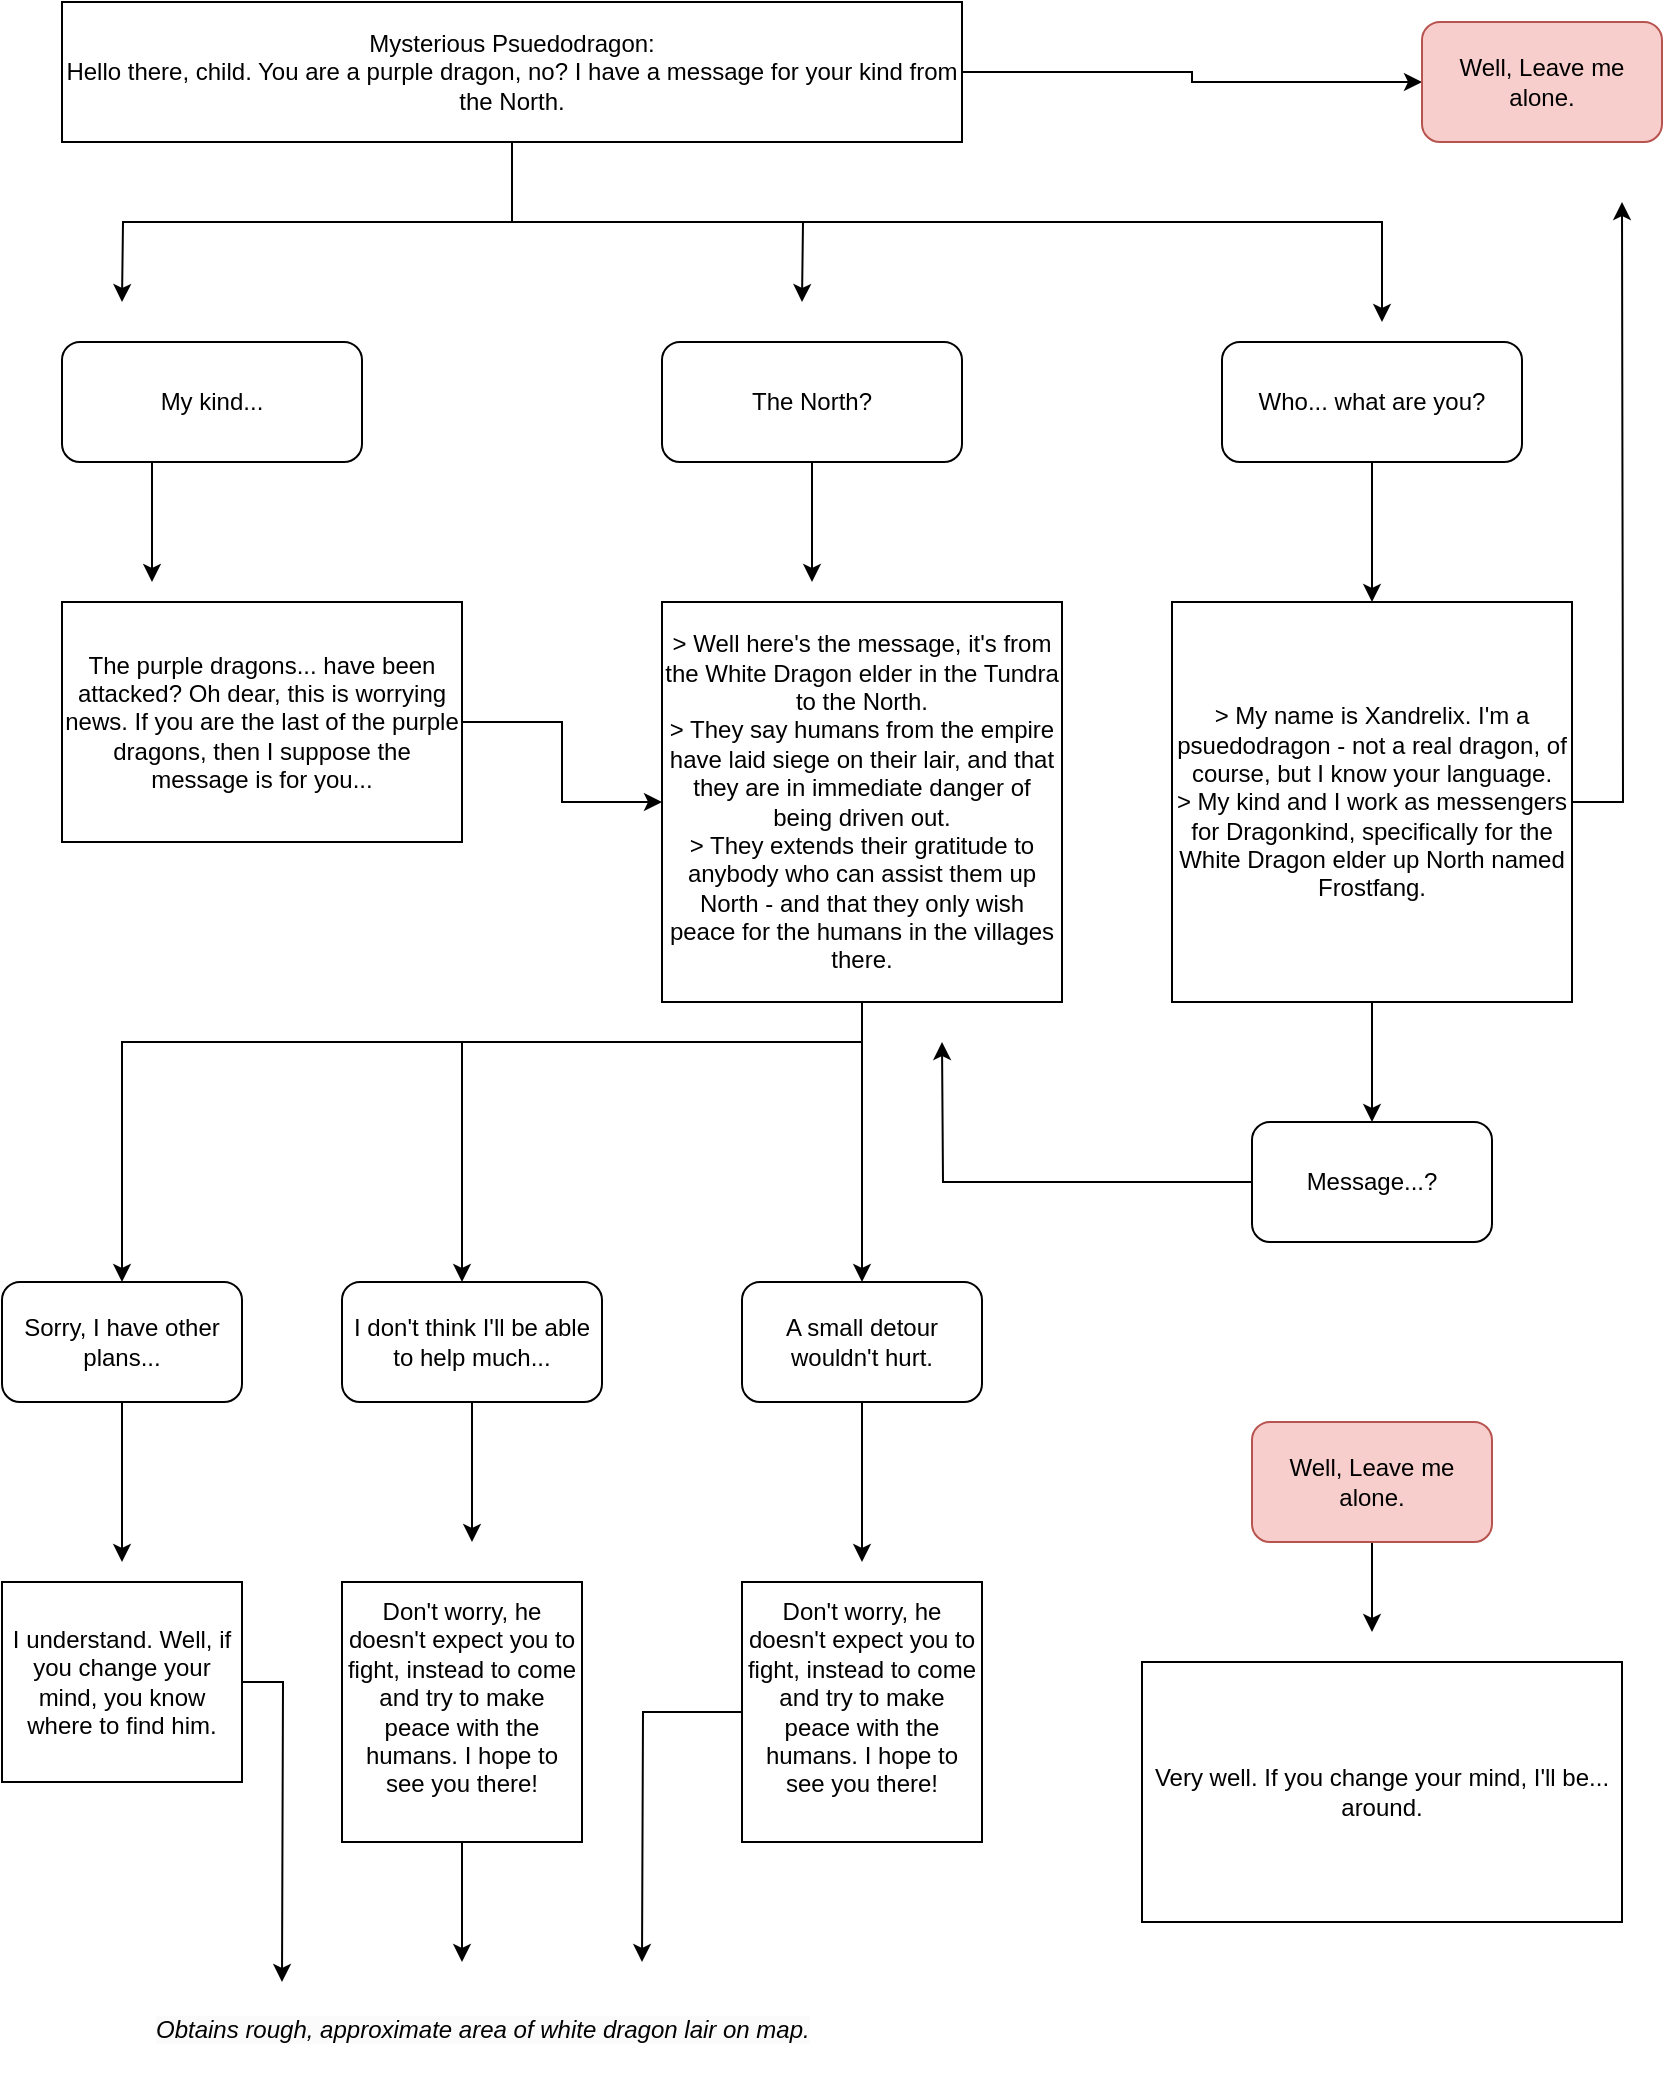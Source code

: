 <mxfile version="22.1.16" type="github">
  <diagram name="Page-1" id="FTOx4hH3BZ9oGvNg_YYN">
    <mxGraphModel dx="2074" dy="1121" grid="1" gridSize="10" guides="1" tooltips="1" connect="1" arrows="1" fold="1" page="1" pageScale="1" pageWidth="850" pageHeight="1100" math="0" shadow="0">
      <root>
        <mxCell id="0" />
        <mxCell id="1" parent="0" />
        <mxCell id="KGiouqKBvsn4AWFSG_ii-1" style="edgeStyle=orthogonalEdgeStyle;rounded=0;orthogonalLoop=1;jettySize=auto;html=1;" parent="1" source="KGiouqKBvsn4AWFSG_ii-4" edge="1">
          <mxGeometry relative="1" as="geometry">
            <mxPoint x="80" y="180" as="targetPoint" />
          </mxGeometry>
        </mxCell>
        <mxCell id="KGiouqKBvsn4AWFSG_ii-3" style="edgeStyle=orthogonalEdgeStyle;rounded=0;orthogonalLoop=1;jettySize=auto;html=1;" parent="1" source="KGiouqKBvsn4AWFSG_ii-4" edge="1">
          <mxGeometry relative="1" as="geometry">
            <mxPoint x="710" y="190" as="targetPoint" />
            <Array as="points">
              <mxPoint x="275" y="140" />
              <mxPoint x="710" y="140" />
            </Array>
          </mxGeometry>
        </mxCell>
        <mxCell id="KGiouqKBvsn4AWFSG_ii-16" style="edgeStyle=orthogonalEdgeStyle;rounded=0;orthogonalLoop=1;jettySize=auto;html=1;" parent="1" source="KGiouqKBvsn4AWFSG_ii-4" target="KGiouqKBvsn4AWFSG_ii-17" edge="1">
          <mxGeometry relative="1" as="geometry">
            <mxPoint x="650" y="65" as="targetPoint" />
          </mxGeometry>
        </mxCell>
        <mxCell id="KGiouqKBvsn4AWFSG_ii-18" style="edgeStyle=orthogonalEdgeStyle;rounded=0;orthogonalLoop=1;jettySize=auto;html=1;" parent="1" source="KGiouqKBvsn4AWFSG_ii-4" edge="1">
          <mxGeometry relative="1" as="geometry">
            <mxPoint x="420" y="180" as="targetPoint" />
          </mxGeometry>
        </mxCell>
        <mxCell id="KGiouqKBvsn4AWFSG_ii-4" value="&lt;div&gt;&lt;span style=&quot;background-color: initial;&quot;&gt;Mysterious Psuedodragon:&lt;/span&gt;&lt;/div&gt;&lt;div&gt;&lt;span style=&quot;background-color: initial;&quot;&gt;Hello there, child. You are a purple dragon, no? I have a message for your kind from the North.&lt;/span&gt;&lt;br&gt;&lt;/div&gt;" style="rounded=0;whiteSpace=wrap;html=1;" parent="1" vertex="1">
          <mxGeometry x="50" y="30" width="450" height="70" as="geometry" />
        </mxCell>
        <mxCell id="KGiouqKBvsn4AWFSG_ii-20" style="edgeStyle=orthogonalEdgeStyle;rounded=0;orthogonalLoop=1;jettySize=auto;html=1;" parent="1" source="KGiouqKBvsn4AWFSG_ii-6" edge="1">
          <mxGeometry relative="1" as="geometry">
            <mxPoint x="95" y="320" as="targetPoint" />
            <Array as="points">
              <mxPoint x="110" y="260" />
              <mxPoint x="110" y="260" />
            </Array>
          </mxGeometry>
        </mxCell>
        <mxCell id="KGiouqKBvsn4AWFSG_ii-6" value="My kind..." style="rounded=1;whiteSpace=wrap;html=1;" parent="1" vertex="1">
          <mxGeometry x="50" y="200" width="150" height="60" as="geometry" />
        </mxCell>
        <mxCell id="KGiouqKBvsn4AWFSG_ii-22" style="edgeStyle=orthogonalEdgeStyle;rounded=0;orthogonalLoop=1;jettySize=auto;html=1;" parent="1" source="KGiouqKBvsn4AWFSG_ii-8" edge="1">
          <mxGeometry relative="1" as="geometry">
            <mxPoint x="425" y="320" as="targetPoint" />
          </mxGeometry>
        </mxCell>
        <mxCell id="KGiouqKBvsn4AWFSG_ii-8" value="The North?" style="rounded=1;whiteSpace=wrap;html=1;" parent="1" vertex="1">
          <mxGeometry x="350" y="200" width="150" height="60" as="geometry" />
        </mxCell>
        <mxCell id="z1ebjvcMlLNo0mj04nbO-1" style="edgeStyle=orthogonalEdgeStyle;rounded=0;orthogonalLoop=1;jettySize=auto;html=1;" edge="1" parent="1" source="KGiouqKBvsn4AWFSG_ii-10">
          <mxGeometry relative="1" as="geometry">
            <mxPoint x="705" y="330" as="targetPoint" />
          </mxGeometry>
        </mxCell>
        <mxCell id="KGiouqKBvsn4AWFSG_ii-10" value="Who... what are you?" style="rounded=1;whiteSpace=wrap;html=1;" parent="1" vertex="1">
          <mxGeometry x="630" y="200" width="150" height="60" as="geometry" />
        </mxCell>
        <mxCell id="KGiouqKBvsn4AWFSG_ii-17" value="Well, Leave me alone." style="rounded=1;whiteSpace=wrap;html=1;fillColor=#f8cecc;strokeColor=#b85450;" parent="1" vertex="1">
          <mxGeometry x="730" y="40" width="120" height="60" as="geometry" />
        </mxCell>
        <mxCell id="KGiouqKBvsn4AWFSG_ii-24" style="edgeStyle=orthogonalEdgeStyle;rounded=0;orthogonalLoop=1;jettySize=auto;html=1;" parent="1" source="KGiouqKBvsn4AWFSG_ii-21" target="KGiouqKBvsn4AWFSG_ii-25" edge="1">
          <mxGeometry relative="1" as="geometry">
            <mxPoint x="300" y="390" as="targetPoint" />
          </mxGeometry>
        </mxCell>
        <mxCell id="KGiouqKBvsn4AWFSG_ii-21" value="The purple dragons... have been attacked? Oh dear, this is worrying news. If you are the last of the purple dragons, then I suppose the message is for you..." style="rounded=0;whiteSpace=wrap;html=1;" parent="1" vertex="1">
          <mxGeometry x="50" y="330" width="200" height="120" as="geometry" />
        </mxCell>
        <mxCell id="z1ebjvcMlLNo0mj04nbO-6" value="" style="edgeStyle=orthogonalEdgeStyle;rounded=0;orthogonalLoop=1;jettySize=auto;html=1;" edge="1" parent="1" source="KGiouqKBvsn4AWFSG_ii-25" target="z1ebjvcMlLNo0mj04nbO-5">
          <mxGeometry relative="1" as="geometry">
            <Array as="points">
              <mxPoint x="450" y="550" />
              <mxPoint x="80" y="550" />
            </Array>
          </mxGeometry>
        </mxCell>
        <mxCell id="z1ebjvcMlLNo0mj04nbO-11" value="" style="edgeStyle=orthogonalEdgeStyle;rounded=0;orthogonalLoop=1;jettySize=auto;html=1;" edge="1" parent="1" source="KGiouqKBvsn4AWFSG_ii-25" target="z1ebjvcMlLNo0mj04nbO-10">
          <mxGeometry relative="1" as="geometry">
            <Array as="points">
              <mxPoint x="450" y="550" />
              <mxPoint x="250" y="550" />
            </Array>
          </mxGeometry>
        </mxCell>
        <mxCell id="z1ebjvcMlLNo0mj04nbO-13" value="" style="edgeStyle=orthogonalEdgeStyle;rounded=0;orthogonalLoop=1;jettySize=auto;html=1;" edge="1" parent="1" source="KGiouqKBvsn4AWFSG_ii-25" target="z1ebjvcMlLNo0mj04nbO-12">
          <mxGeometry relative="1" as="geometry" />
        </mxCell>
        <mxCell id="KGiouqKBvsn4AWFSG_ii-25" value="&amp;gt; Well here&#39;s the message, it&#39;s from the White Dragon elder in the Tundra to the North. &lt;br&gt;&amp;gt; They say humans from the empire have laid siege on their lair, and that they are in immediate danger of being driven out. &lt;br&gt;&amp;gt; They extends their gratitude to anybody who can assist them up North - and that they only wish peace for the humans in the villages there." style="whiteSpace=wrap;html=1;aspect=fixed;" parent="1" vertex="1">
          <mxGeometry x="350" y="330" width="200" height="200" as="geometry" />
        </mxCell>
        <mxCell id="z1ebjvcMlLNo0mj04nbO-4" value="" style="edgeStyle=orthogonalEdgeStyle;rounded=0;orthogonalLoop=1;jettySize=auto;html=1;" edge="1" parent="1" source="z1ebjvcMlLNo0mj04nbO-2">
          <mxGeometry relative="1" as="geometry">
            <mxPoint x="830" y="130" as="targetPoint" />
          </mxGeometry>
        </mxCell>
        <mxCell id="z1ebjvcMlLNo0mj04nbO-8" value="" style="edgeStyle=orthogonalEdgeStyle;rounded=0;orthogonalLoop=1;jettySize=auto;html=1;" edge="1" parent="1" source="z1ebjvcMlLNo0mj04nbO-2" target="z1ebjvcMlLNo0mj04nbO-7">
          <mxGeometry relative="1" as="geometry" />
        </mxCell>
        <mxCell id="z1ebjvcMlLNo0mj04nbO-2" value="&amp;gt; My name is Xandrelix. I&#39;m a psuedodragon - not a real dragon, of course, but I know your language.&lt;br&gt;&amp;gt; My kind and I work as messengers for Dragonkind, specifically for the White Dragon elder up North named Frostfang." style="whiteSpace=wrap;html=1;aspect=fixed;" vertex="1" parent="1">
          <mxGeometry x="605" y="330" width="200" height="200" as="geometry" />
        </mxCell>
        <mxCell id="z1ebjvcMlLNo0mj04nbO-19" value="" style="edgeStyle=orthogonalEdgeStyle;rounded=0;orthogonalLoop=1;jettySize=auto;html=1;" edge="1" parent="1" source="z1ebjvcMlLNo0mj04nbO-5">
          <mxGeometry relative="1" as="geometry">
            <mxPoint x="80" y="810" as="targetPoint" />
          </mxGeometry>
        </mxCell>
        <mxCell id="z1ebjvcMlLNo0mj04nbO-5" value="Sorry, I have other plans..." style="rounded=1;whiteSpace=wrap;html=1;" vertex="1" parent="1">
          <mxGeometry x="20" y="670" width="120" height="60" as="geometry" />
        </mxCell>
        <mxCell id="z1ebjvcMlLNo0mj04nbO-9" style="edgeStyle=orthogonalEdgeStyle;rounded=0;orthogonalLoop=1;jettySize=auto;html=1;" edge="1" parent="1" source="z1ebjvcMlLNo0mj04nbO-7">
          <mxGeometry relative="1" as="geometry">
            <mxPoint x="490" y="550" as="targetPoint" />
          </mxGeometry>
        </mxCell>
        <mxCell id="z1ebjvcMlLNo0mj04nbO-7" value="Message...?" style="rounded=1;whiteSpace=wrap;html=1;" vertex="1" parent="1">
          <mxGeometry x="645" y="590" width="120" height="60" as="geometry" />
        </mxCell>
        <mxCell id="z1ebjvcMlLNo0mj04nbO-22" style="edgeStyle=orthogonalEdgeStyle;rounded=0;orthogonalLoop=1;jettySize=auto;html=1;" edge="1" parent="1" source="z1ebjvcMlLNo0mj04nbO-10">
          <mxGeometry relative="1" as="geometry">
            <mxPoint x="255" y="800" as="targetPoint" />
          </mxGeometry>
        </mxCell>
        <mxCell id="z1ebjvcMlLNo0mj04nbO-10" value="I don&#39;t think I&#39;ll be able to help much..." style="rounded=1;whiteSpace=wrap;html=1;" vertex="1" parent="1">
          <mxGeometry x="190" y="670" width="130" height="60" as="geometry" />
        </mxCell>
        <mxCell id="z1ebjvcMlLNo0mj04nbO-25" style="edgeStyle=orthogonalEdgeStyle;rounded=0;orthogonalLoop=1;jettySize=auto;html=1;" edge="1" parent="1" source="z1ebjvcMlLNo0mj04nbO-12">
          <mxGeometry relative="1" as="geometry">
            <mxPoint x="450" y="810" as="targetPoint" />
          </mxGeometry>
        </mxCell>
        <mxCell id="z1ebjvcMlLNo0mj04nbO-12" value="A small detour wouldn&#39;t hurt." style="rounded=1;whiteSpace=wrap;html=1;" vertex="1" parent="1">
          <mxGeometry x="390" y="670" width="120" height="60" as="geometry" />
        </mxCell>
        <mxCell id="z1ebjvcMlLNo0mj04nbO-28" style="edgeStyle=orthogonalEdgeStyle;rounded=0;orthogonalLoop=1;jettySize=auto;html=1;" edge="1" parent="1" source="z1ebjvcMlLNo0mj04nbO-20">
          <mxGeometry relative="1" as="geometry">
            <mxPoint x="160" y="1020" as="targetPoint" />
          </mxGeometry>
        </mxCell>
        <mxCell id="z1ebjvcMlLNo0mj04nbO-20" value="I understand. Well, if you change your mind, you know where to find him.&lt;i&gt;&lt;br&gt;&lt;/i&gt;" style="rounded=0;whiteSpace=wrap;html=1;" vertex="1" parent="1">
          <mxGeometry x="20" y="820" width="120" height="100" as="geometry" />
        </mxCell>
        <mxCell id="z1ebjvcMlLNo0mj04nbO-26" style="edgeStyle=orthogonalEdgeStyle;rounded=0;orthogonalLoop=1;jettySize=auto;html=1;" edge="1" parent="1" source="z1ebjvcMlLNo0mj04nbO-21">
          <mxGeometry relative="1" as="geometry">
            <mxPoint x="250" y="1010" as="targetPoint" />
          </mxGeometry>
        </mxCell>
        <mxCell id="z1ebjvcMlLNo0mj04nbO-21" value="Don&#39;t worry, he doesn&#39;t expect you to fight, instead to come and try to make peace with the humans. I hope to see you there!&lt;br&gt;&lt;br&gt;" style="rounded=0;whiteSpace=wrap;html=1;" vertex="1" parent="1">
          <mxGeometry x="190" y="820" width="120" height="130" as="geometry" />
        </mxCell>
        <mxCell id="z1ebjvcMlLNo0mj04nbO-23" value="&lt;i style=&quot;--tw-translate-x: 0; --tw-translate-y: 0; --tw-rotate: 0; --tw-skew-x: 0; --tw-skew-y: 0; --tw-scale-x: 1; --tw-scale-y: 1; --tw-pan-x: ; --tw-pan-y: ; --tw-pinch-zoom: ; --tw-scroll-snap-strictness: proximity; --tw-ordinal: ; --tw-slashed-zero: ; --tw-numeric-figure: ; --tw-numeric-spacing: ; --tw-numeric-fraction: ; --tw-ring-inset: ; --tw-ring-offset-width: 0px; --tw-ring-offset-color: #fff; --tw-ring-color: rgb(59 130 246 / .5); --tw-ring-offset-shadow: 0 0 #0000; --tw-ring-shadow: 0 0 #0000; --tw-shadow: 0 0 #0000; --tw-shadow-colored: 0 0 #0000; --tw-blur: ; --tw-brightness: ; --tw-contrast: ; --tw-grayscale: ; --tw-hue-rotate: ; --tw-invert: ; --tw-saturate: ; --tw-sepia: ; --tw-drop-shadow: ; --tw-backdrop-blur: ; --tw-backdrop-brightness: ; --tw-backdrop-contrast: ; --tw-backdrop-grayscale: ; --tw-backdrop-hue-rotate: ; --tw-backdrop-invert: ; --tw-backdrop-opacity: ; --tw-backdrop-saturate: ; --tw-backdrop-sepia: ; border-color: var(--border-color); color: rgb(0, 0, 0); font-family: Helvetica; font-size: 12px; font-variant-ligatures: normal; font-variant-caps: normal; font-weight: 400; letter-spacing: normal; orphans: 2; text-align: center; text-indent: 0px; text-transform: none; widows: 2; word-spacing: 0px; -webkit-text-stroke-width: 0px; background-color: rgb(251, 251, 251); text-decoration-thickness: initial; text-decoration-style: initial; text-decoration-color: initial;&quot;&gt;Obtains rough, approximate area of white dragon lair on map.&lt;/i&gt;" style="text;whiteSpace=wrap;html=1;" vertex="1" parent="1">
          <mxGeometry x="95" y="1030" width="360" height="40" as="geometry" />
        </mxCell>
        <mxCell id="z1ebjvcMlLNo0mj04nbO-27" style="edgeStyle=orthogonalEdgeStyle;rounded=0;orthogonalLoop=1;jettySize=auto;html=1;" edge="1" parent="1" source="z1ebjvcMlLNo0mj04nbO-24">
          <mxGeometry relative="1" as="geometry">
            <mxPoint x="340" y="1010" as="targetPoint" />
          </mxGeometry>
        </mxCell>
        <mxCell id="z1ebjvcMlLNo0mj04nbO-24" value="Don&#39;t worry, he doesn&#39;t expect you to fight, instead to come and try to make peace with the humans. I hope to see you there!&lt;br&gt;&lt;br&gt;" style="rounded=0;whiteSpace=wrap;html=1;" vertex="1" parent="1">
          <mxGeometry x="390" y="820" width="120" height="130" as="geometry" />
        </mxCell>
        <mxCell id="z1ebjvcMlLNo0mj04nbO-30" style="edgeStyle=orthogonalEdgeStyle;rounded=0;orthogonalLoop=1;jettySize=auto;html=1;" edge="1" parent="1" source="z1ebjvcMlLNo0mj04nbO-29">
          <mxGeometry relative="1" as="geometry">
            <mxPoint x="705" y="845" as="targetPoint" />
          </mxGeometry>
        </mxCell>
        <mxCell id="z1ebjvcMlLNo0mj04nbO-29" value="Well, Leave me alone." style="rounded=1;whiteSpace=wrap;html=1;fillColor=#f8cecc;strokeColor=#b85450;" vertex="1" parent="1">
          <mxGeometry x="645" y="740" width="120" height="60" as="geometry" />
        </mxCell>
        <mxCell id="z1ebjvcMlLNo0mj04nbO-31" value="Very well. If you change your mind, I&#39;ll be... around." style="rounded=0;whiteSpace=wrap;html=1;" vertex="1" parent="1">
          <mxGeometry x="590" y="860" width="240" height="130" as="geometry" />
        </mxCell>
        <mxCell id="z1ebjvcMlLNo0mj04nbO-32" style="edgeStyle=orthogonalEdgeStyle;rounded=0;orthogonalLoop=1;jettySize=auto;html=1;exitX=0.5;exitY=1;exitDx=0;exitDy=0;" edge="1" parent="1" source="z1ebjvcMlLNo0mj04nbO-31" target="z1ebjvcMlLNo0mj04nbO-31">
          <mxGeometry relative="1" as="geometry" />
        </mxCell>
      </root>
    </mxGraphModel>
  </diagram>
</mxfile>
